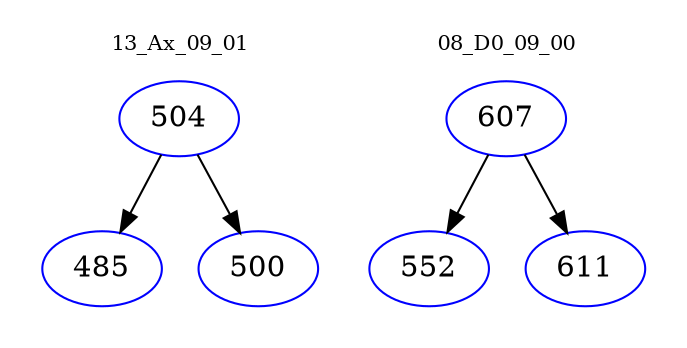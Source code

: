 digraph{
subgraph cluster_0 {
color = white
label = "13_Ax_09_01";
fontsize=10;
T0_504 [label="504", color="blue"]
T0_504 -> T0_485 [color="black"]
T0_485 [label="485", color="blue"]
T0_504 -> T0_500 [color="black"]
T0_500 [label="500", color="blue"]
}
subgraph cluster_1 {
color = white
label = "08_D0_09_00";
fontsize=10;
T1_607 [label="607", color="blue"]
T1_607 -> T1_552 [color="black"]
T1_552 [label="552", color="blue"]
T1_607 -> T1_611 [color="black"]
T1_611 [label="611", color="blue"]
}
}

